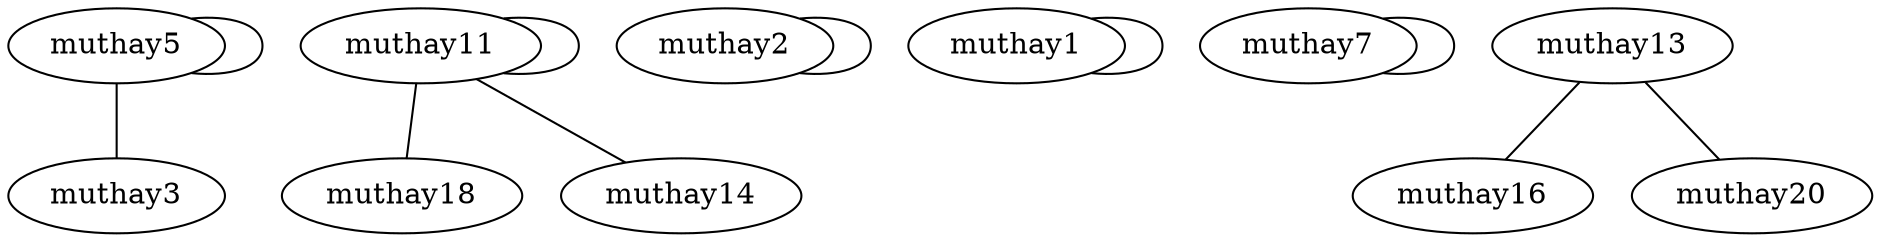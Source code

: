 graph Cluster {
muthay5 -- muthay5;
muthay11 -- muthay11;
muthay2 -- muthay2;
muthay1 -- muthay1;
muthay7 -- muthay7;
muthay11 -- muthay18;
muthay5 -- muthay3;
muthay13 -- muthay16;
muthay11 -- muthay14;
muthay13 -- muthay20;
}
